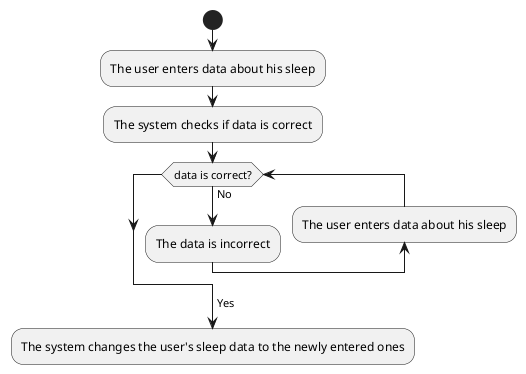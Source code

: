 @startuml
start

:The user enters data about his sleep;
:The system checks if data is correct;

while (data is correct?) 
  ->No;
  :The data is incorrect;
  backward :The user enters data about his sleep;
endwhile
->Yes;
:The system changes the user's sleep data to the newly entered ones;

@enduml
